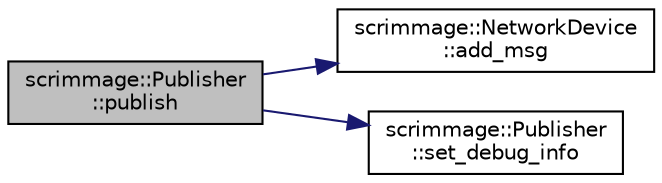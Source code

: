 digraph "scrimmage::Publisher::publish"
{
 // LATEX_PDF_SIZE
  edge [fontname="Helvetica",fontsize="10",labelfontname="Helvetica",labelfontsize="10"];
  node [fontname="Helvetica",fontsize="10",shape=record];
  rankdir="LR";
  Node1 [label="scrimmage::Publisher\l::publish",height=0.2,width=0.4,color="black", fillcolor="grey75", style="filled", fontcolor="black",tooltip=" "];
  Node1 -> Node2 [color="midnightblue",fontsize="10",style="solid",fontname="Helvetica"];
  Node2 [label="scrimmage::NetworkDevice\l::add_msg",height=0.2,width=0.4,color="black", fillcolor="white", style="filled",URL="$classscrimmage_1_1NetworkDevice.html#a40a8c71a5c55cfb8e45b8ba65c456317",tooltip=" "];
  Node1 -> Node3 [color="midnightblue",fontsize="10",style="solid",fontname="Helvetica"];
  Node3 [label="scrimmage::Publisher\l::set_debug_info",height=0.2,width=0.4,color="black", fillcolor="white", style="filled",URL="$classscrimmage_1_1Publisher.html#a7089981b517a4ccb051c0c40abaab440",tooltip=" "];
}

